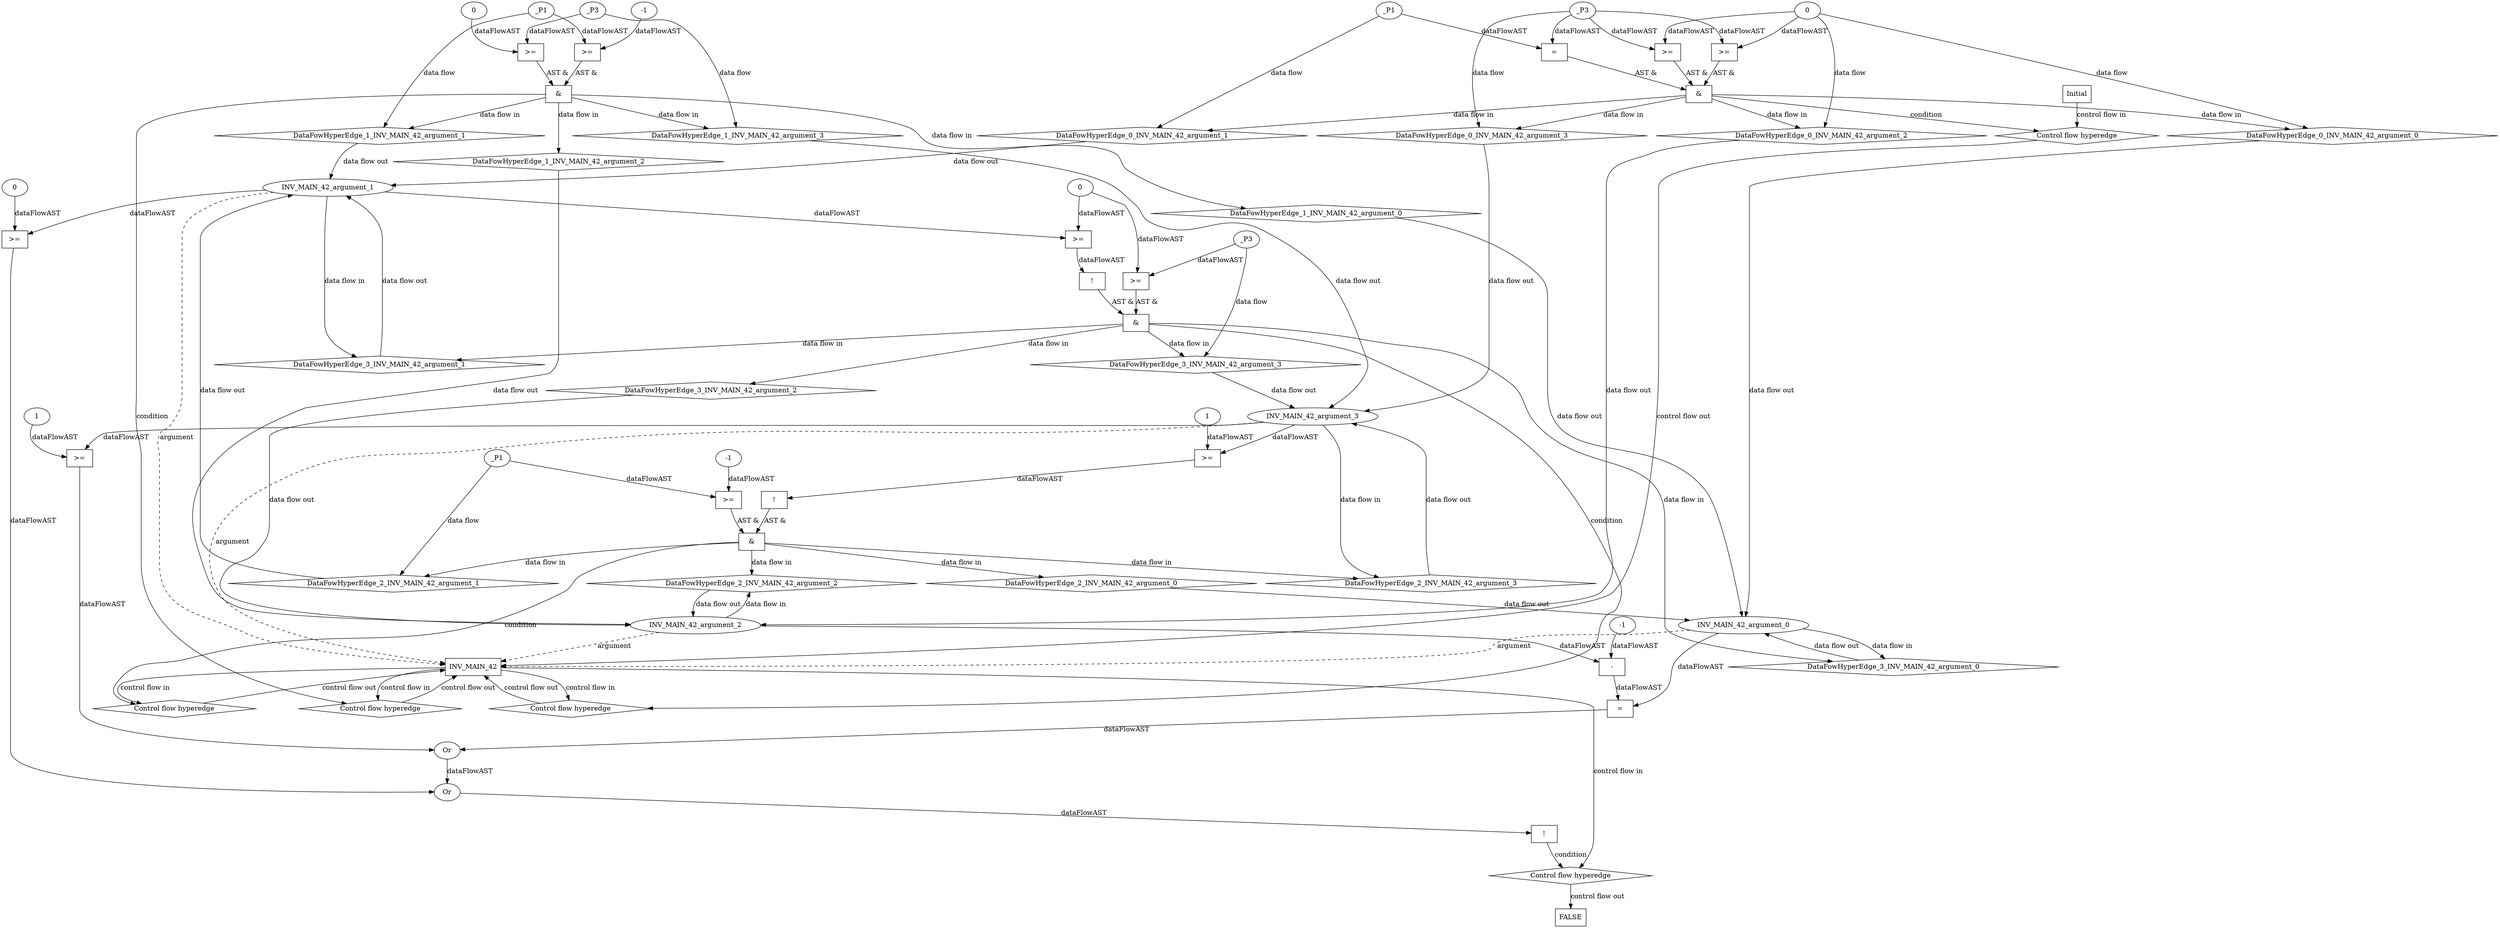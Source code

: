 digraph dag {
"INV_MAIN_42" [label="INV_MAIN_42" nodeName="INV_MAIN_42" class=cfn  shape="rect"];
FALSE [label="FALSE" nodeName=FALSE class=cfn  shape="rect"];
Initial [label="Initial" nodeName=Initial class=cfn  shape="rect"];
ControlFowHyperEdge_0 [label="Control flow hyperedge" nodeName=ControlFowHyperEdge_0 class=controlFlowHyperEdge shape="diamond"];
"Initial" -> ControlFowHyperEdge_0 [label="control flow in"]
ControlFowHyperEdge_0 -> "INV_MAIN_42" [label="control flow out"]
ControlFowHyperEdge_1 [label="Control flow hyperedge" nodeName=ControlFowHyperEdge_1 class=controlFlowHyperEdge shape="diamond"];
"INV_MAIN_42" -> ControlFowHyperEdge_1 [label="control flow in"]
ControlFowHyperEdge_1 -> "INV_MAIN_42" [label="control flow out"]
ControlFowHyperEdge_2 [label="Control flow hyperedge" nodeName=ControlFowHyperEdge_2 class=controlFlowHyperEdge shape="diamond"];
"INV_MAIN_42" -> ControlFowHyperEdge_2 [label="control flow in"]
ControlFowHyperEdge_2 -> "INV_MAIN_42" [label="control flow out"]
ControlFowHyperEdge_3 [label="Control flow hyperedge" nodeName=ControlFowHyperEdge_3 class=controlFlowHyperEdge shape="diamond"];
"INV_MAIN_42" -> ControlFowHyperEdge_3 [label="control flow in"]
ControlFowHyperEdge_3 -> "INV_MAIN_42" [label="control flow out"]
ControlFowHyperEdge_4 [label="Control flow hyperedge" nodeName=ControlFowHyperEdge_4 class=controlFlowHyperEdge shape="diamond"];
"INV_MAIN_42" -> ControlFowHyperEdge_4 [label="control flow in"]
ControlFowHyperEdge_4 -> "FALSE" [label="control flow out"]
"INV_MAIN_42_argument_0" [label="INV_MAIN_42_argument_0" nodeName=argument0 class=argument  head="INV_MAIN_42" shape="oval"];
"INV_MAIN_42_argument_0" -> "INV_MAIN_42"[label="argument" style="dashed"]
"INV_MAIN_42_argument_1" [label="INV_MAIN_42_argument_1" nodeName=argument1 class=argument  head="INV_MAIN_42" shape="oval"];
"INV_MAIN_42_argument_1" -> "INV_MAIN_42"[label="argument" style="dashed"]
"INV_MAIN_42_argument_2" [label="INV_MAIN_42_argument_2" nodeName=argument2 class=argument  head="INV_MAIN_42" shape="oval"];
"INV_MAIN_42_argument_2" -> "INV_MAIN_42"[label="argument" style="dashed"]
"INV_MAIN_42_argument_3" [label="INV_MAIN_42_argument_3" nodeName=argument3 class=argument  head="INV_MAIN_42" shape="oval"];
"INV_MAIN_42_argument_3" -> "INV_MAIN_42"[label="argument" style="dashed"]

"xxxINV_MAIN_42___Initial_0xxx_and" [label="&" nodeName="xxxINV_MAIN_42___Initial_0xxx_and" class=Operator shape="rect"];
"xxxINV_MAIN_42___Initial_0xxxguard_0_node_0" [label=">=" nodeName="xxxINV_MAIN_42___Initial_0xxxguard_0_node_0" class=Operator  shape="rect"];
"xxxINV_MAIN_42___Initial_0xxxdataFlow3_node_0" -> "xxxINV_MAIN_42___Initial_0xxxguard_0_node_0"[label="dataFlowAST"]
"xxxINV_MAIN_42___Initial_0xxxdataFlow_0_node_0" -> "xxxINV_MAIN_42___Initial_0xxxguard_0_node_0"[label="dataFlowAST"]

"xxxINV_MAIN_42___Initial_0xxxguard_0_node_0" -> "xxxINV_MAIN_42___Initial_0xxx_and" [label="AST &"];
"xxxINV_MAIN_42___Initial_0xxxguard1_node_0" [label=">=" nodeName="xxxINV_MAIN_42___Initial_0xxxguard1_node_0" class=Operator  shape="rect"];
"xxxINV_MAIN_42___Initial_0xxxdataFlow3_node_0" -> "xxxINV_MAIN_42___Initial_0xxxguard1_node_0"[label="dataFlowAST"]
"xxxINV_MAIN_42___Initial_0xxxdataFlow_0_node_0" -> "xxxINV_MAIN_42___Initial_0xxxguard1_node_0"[label="dataFlowAST"]

"xxxINV_MAIN_42___Initial_0xxxguard1_node_0" -> "xxxINV_MAIN_42___Initial_0xxx_and" [label="AST &"];
"xxxINV_MAIN_42___Initial_0xxxguard2_node_0" [label="=" nodeName="xxxINV_MAIN_42___Initial_0xxxguard2_node_0" class=Operator  shape="rect"];
"xxxINV_MAIN_42___Initial_0xxxdataFlow1_node_0" -> "xxxINV_MAIN_42___Initial_0xxxguard2_node_0"[label="dataFlowAST"]
"xxxINV_MAIN_42___Initial_0xxxdataFlow3_node_0" -> "xxxINV_MAIN_42___Initial_0xxxguard2_node_0"[label="dataFlowAST"]

"xxxINV_MAIN_42___Initial_0xxxguard2_node_0" -> "xxxINV_MAIN_42___Initial_0xxx_and" [label="AST &"];
"xxxINV_MAIN_42___Initial_0xxx_and" -> "ControlFowHyperEdge_0" [label="condition"];
"xxxINV_MAIN_42___Initial_0xxxdataFlow_0_node_0" [label="0" nodeName="xxxINV_MAIN_42___Initial_0xxxdataFlow_0_node_0" class=Literal ];

"xxxINV_MAIN_42___Initial_0xxxdataFlow_0_node_0" -> "DataFowHyperEdge_0_INV_MAIN_42_argument_0" [label="data flow"];
"xxxINV_MAIN_42___Initial_0xxxdataFlow1_node_0" [label="_P1" nodeName="xxxINV_MAIN_42___Initial_0xxxdataFlow1_node_0" class=Constant ];

"xxxINV_MAIN_42___Initial_0xxxdataFlow1_node_0" -> "DataFowHyperEdge_0_INV_MAIN_42_argument_1" [label="data flow"];

"xxxINV_MAIN_42___Initial_0xxxdataFlow_0_node_0" -> "DataFowHyperEdge_0_INV_MAIN_42_argument_2" [label="data flow"];
"xxxINV_MAIN_42___Initial_0xxxdataFlow3_node_0" [label="_P3" nodeName="xxxINV_MAIN_42___Initial_0xxxdataFlow3_node_0" class=Constant ];

"xxxINV_MAIN_42___Initial_0xxxdataFlow3_node_0" -> "DataFowHyperEdge_0_INV_MAIN_42_argument_3" [label="data flow"];
"xxxINV_MAIN_42___INV_MAIN_42_1xxx_and" [label="&" nodeName="xxxINV_MAIN_42___INV_MAIN_42_1xxx_and" class=Operator shape="rect"];
"xxxINV_MAIN_42___INV_MAIN_42_1xxxguard_0_node_0" [label=">=" nodeName="xxxINV_MAIN_42___INV_MAIN_42_1xxxguard_0_node_0" class=Operator  shape="rect"];
"xxxINV_MAIN_42___INV_MAIN_42_1xxxguard_0_node_2" [label="-1" nodeName="xxxINV_MAIN_42___INV_MAIN_42_1xxxguard_0_node_2" class=Literal ];
"xxxINV_MAIN_42___INV_MAIN_42_1xxxdataFlow_0_node_0" -> "xxxINV_MAIN_42___INV_MAIN_42_1xxxguard_0_node_0"[label="dataFlowAST"]
"xxxINV_MAIN_42___INV_MAIN_42_1xxxguard_0_node_2" -> "xxxINV_MAIN_42___INV_MAIN_42_1xxxguard_0_node_0"[label="dataFlowAST"]

"xxxINV_MAIN_42___INV_MAIN_42_1xxxguard_0_node_0" -> "xxxINV_MAIN_42___INV_MAIN_42_1xxx_and" [label="AST &"];
"xxxINV_MAIN_42___INV_MAIN_42_1xxxguard1_node_0" [label=">=" nodeName="xxxINV_MAIN_42___INV_MAIN_42_1xxxguard1_node_0" class=Operator  shape="rect"];
"xxxINV_MAIN_42___INV_MAIN_42_1xxxguard1_node_2" [label="0" nodeName="xxxINV_MAIN_42___INV_MAIN_42_1xxxguard1_node_2" class=Literal ];
"xxxINV_MAIN_42___INV_MAIN_42_1xxxdataFlow1_node_0" -> "xxxINV_MAIN_42___INV_MAIN_42_1xxxguard1_node_0"[label="dataFlowAST"]
"xxxINV_MAIN_42___INV_MAIN_42_1xxxguard1_node_2" -> "xxxINV_MAIN_42___INV_MAIN_42_1xxxguard1_node_0"[label="dataFlowAST"]

"xxxINV_MAIN_42___INV_MAIN_42_1xxxguard1_node_0" -> "xxxINV_MAIN_42___INV_MAIN_42_1xxx_and" [label="AST &"];
"xxxINV_MAIN_42___INV_MAIN_42_1xxx_and" -> "ControlFowHyperEdge_1" [label="condition"];
"xxxINV_MAIN_42___INV_MAIN_42_1xxxdataFlow_0_node_0" [label="_P1" nodeName="xxxINV_MAIN_42___INV_MAIN_42_1xxxdataFlow_0_node_0" class=Constant ];

"xxxINV_MAIN_42___INV_MAIN_42_1xxxdataFlow_0_node_0" -> "DataFowHyperEdge_1_INV_MAIN_42_argument_1" [label="data flow"];
"xxxINV_MAIN_42___INV_MAIN_42_1xxxdataFlow1_node_0" [label="_P3" nodeName="xxxINV_MAIN_42___INV_MAIN_42_1xxxdataFlow1_node_0" class=Constant ];

"xxxINV_MAIN_42___INV_MAIN_42_1xxxdataFlow1_node_0" -> "DataFowHyperEdge_1_INV_MAIN_42_argument_3" [label="data flow"];
"xxxINV_MAIN_42___INV_MAIN_42_2xxx_and" [label="&" nodeName="xxxINV_MAIN_42___INV_MAIN_42_2xxx_and" class=Operator shape="rect"];
"xxxINV_MAIN_42___INV_MAIN_42_2xxxguard_0_node_0" [label="!" nodeName="xxxINV_MAIN_42___INV_MAIN_42_2xxxguard_0_node_0" class=Operator shape="rect"];
"xxxINV_MAIN_42___INV_MAIN_42_2xxxguard_0_node_1" [label=">=" nodeName="xxxINV_MAIN_42___INV_MAIN_42_2xxxguard_0_node_1" class=Operator  shape="rect"];
"xxxINV_MAIN_42___INV_MAIN_42_2xxxguard_0_node_3" [label="1" nodeName="xxxINV_MAIN_42___INV_MAIN_42_2xxxguard_0_node_3" class=Literal ];
"xxxINV_MAIN_42___INV_MAIN_42_2xxxguard_0_node_1" -> "xxxINV_MAIN_42___INV_MAIN_42_2xxxguard_0_node_0"[label="dataFlowAST"]
"INV_MAIN_42_argument_3" -> "xxxINV_MAIN_42___INV_MAIN_42_2xxxguard_0_node_1"[label="dataFlowAST"]
"xxxINV_MAIN_42___INV_MAIN_42_2xxxguard_0_node_3" -> "xxxINV_MAIN_42___INV_MAIN_42_2xxxguard_0_node_1"[label="dataFlowAST"]

"xxxINV_MAIN_42___INV_MAIN_42_2xxxguard_0_node_0" -> "xxxINV_MAIN_42___INV_MAIN_42_2xxx_and" [label="AST &"];
"xxxINV_MAIN_42___INV_MAIN_42_2xxxguard1_node_0" [label=">=" nodeName="xxxINV_MAIN_42___INV_MAIN_42_2xxxguard1_node_0" class=Operator  shape="rect"];
"xxxINV_MAIN_42___INV_MAIN_42_2xxxguard1_node_2" [label="-1" nodeName="xxxINV_MAIN_42___INV_MAIN_42_2xxxguard1_node_2" class=Literal ];
"xxxINV_MAIN_42___INV_MAIN_42_2xxxdataFlow_0_node_0" -> "xxxINV_MAIN_42___INV_MAIN_42_2xxxguard1_node_0"[label="dataFlowAST"]
"xxxINV_MAIN_42___INV_MAIN_42_2xxxguard1_node_2" -> "xxxINV_MAIN_42___INV_MAIN_42_2xxxguard1_node_0"[label="dataFlowAST"]

"xxxINV_MAIN_42___INV_MAIN_42_2xxxguard1_node_0" -> "xxxINV_MAIN_42___INV_MAIN_42_2xxx_and" [label="AST &"];
"xxxINV_MAIN_42___INV_MAIN_42_2xxx_and" -> "ControlFowHyperEdge_2" [label="condition"];
"xxxINV_MAIN_42___INV_MAIN_42_2xxxdataFlow_0_node_0" [label="_P1" nodeName="xxxINV_MAIN_42___INV_MAIN_42_2xxxdataFlow_0_node_0" class=Constant ];

"xxxINV_MAIN_42___INV_MAIN_42_2xxxdataFlow_0_node_0" -> "DataFowHyperEdge_2_INV_MAIN_42_argument_1" [label="data flow"];
"xxxINV_MAIN_42___INV_MAIN_42_3xxx_and" [label="&" nodeName="xxxINV_MAIN_42___INV_MAIN_42_3xxx_and" class=Operator shape="rect"];
"xxxINV_MAIN_42___INV_MAIN_42_3xxxguard_0_node_0" [label=">=" nodeName="xxxINV_MAIN_42___INV_MAIN_42_3xxxguard_0_node_0" class=Operator  shape="rect"];
"xxxINV_MAIN_42___INV_MAIN_42_3xxxguard_0_node_2" [label="0" nodeName="xxxINV_MAIN_42___INV_MAIN_42_3xxxguard_0_node_2" class=Literal ];
"xxxINV_MAIN_42___INV_MAIN_42_3xxxdataFlow_0_node_0" -> "xxxINV_MAIN_42___INV_MAIN_42_3xxxguard_0_node_0"[label="dataFlowAST"]
"xxxINV_MAIN_42___INV_MAIN_42_3xxxguard_0_node_2" -> "xxxINV_MAIN_42___INV_MAIN_42_3xxxguard_0_node_0"[label="dataFlowAST"]

"xxxINV_MAIN_42___INV_MAIN_42_3xxxguard_0_node_0" -> "xxxINV_MAIN_42___INV_MAIN_42_3xxx_and" [label="AST &"];
"xxxINV_MAIN_42___INV_MAIN_42_3xxxguard1_node_0" [label="!" nodeName="xxxINV_MAIN_42___INV_MAIN_42_3xxxguard1_node_0" class=Operator shape="rect"];
"xxxINV_MAIN_42___INV_MAIN_42_3xxxguard1_node_1" [label=">=" nodeName="xxxINV_MAIN_42___INV_MAIN_42_3xxxguard1_node_1" class=Operator  shape="rect"];
"xxxINV_MAIN_42___INV_MAIN_42_3xxxguard1_node_1" -> "xxxINV_MAIN_42___INV_MAIN_42_3xxxguard1_node_0"[label="dataFlowAST"]
"INV_MAIN_42_argument_1" -> "xxxINV_MAIN_42___INV_MAIN_42_3xxxguard1_node_1"[label="dataFlowAST"]
"xxxINV_MAIN_42___INV_MAIN_42_3xxxguard_0_node_2" -> "xxxINV_MAIN_42___INV_MAIN_42_3xxxguard1_node_1"[label="dataFlowAST"]

"xxxINV_MAIN_42___INV_MAIN_42_3xxxguard1_node_0" -> "xxxINV_MAIN_42___INV_MAIN_42_3xxx_and" [label="AST &"];
"xxxINV_MAIN_42___INV_MAIN_42_3xxx_and" -> "ControlFowHyperEdge_3" [label="condition"];
"xxxINV_MAIN_42___INV_MAIN_42_3xxxdataFlow_0_node_0" [label="_P3" nodeName="xxxINV_MAIN_42___INV_MAIN_42_3xxxdataFlow_0_node_0" class=Constant ];

"xxxINV_MAIN_42___INV_MAIN_42_3xxxdataFlow_0_node_0" -> "DataFowHyperEdge_3_INV_MAIN_42_argument_3" [label="data flow"];
"xxxFALSE___INV_MAIN_42_4xxxguard_0_node_0" [label="!" nodeName="xxxFALSE___INV_MAIN_42_4xxxguard_0_node_0" class=Operator shape="rect"];
"xxxFALSE___INV_MAIN_42_4xxxguard_0_node_1" [label="Or" nodeName="xxxFALSE___INV_MAIN_42_4xxxguard_0_node_1" class=Operator ];
"xxxFALSE___INV_MAIN_42_4xxxguard_0_node_2" [label="Or" nodeName="xxxFALSE___INV_MAIN_42_4xxxguard_0_node_2" class=Operator ];
"xxxFALSE___INV_MAIN_42_4xxxguard_0_node_3" [label="=" nodeName="xxxFALSE___INV_MAIN_42_4xxxguard_0_node_3" class=Operator  shape="rect"];
"xxxFALSE___INV_MAIN_42_4xxxguard_0_node_5" [label="-" nodeName="xxxFALSE___INV_MAIN_42_4xxxguard_0_node_5" class= Operator shape="rect"];
"xxxFALSE___INV_MAIN_42_4xxxguard_0_node_7" [label="-1" nodeName="xxxFALSE___INV_MAIN_42_4xxxguard_0_node_7" class=Literal ];
"xxxFALSE___INV_MAIN_42_4xxxguard_0_node_8" [label=">=" nodeName="xxxFALSE___INV_MAIN_42_4xxxguard_0_node_8" class=Operator  shape="rect"];
"xxxFALSE___INV_MAIN_42_4xxxguard_0_node_10" [label="1" nodeName="xxxFALSE___INV_MAIN_42_4xxxguard_0_node_10" class=Literal ];
"xxxFALSE___INV_MAIN_42_4xxxguard_0_node_11" [label=">=" nodeName="xxxFALSE___INV_MAIN_42_4xxxguard_0_node_11" class=Operator  shape="rect"];
"xxxFALSE___INV_MAIN_42_4xxxguard_0_node_13" [label="0" nodeName="xxxFALSE___INV_MAIN_42_4xxxguard_0_node_13" class=Literal ];
"xxxFALSE___INV_MAIN_42_4xxxguard_0_node_1" -> "xxxFALSE___INV_MAIN_42_4xxxguard_0_node_0"[label="dataFlowAST"]
"xxxFALSE___INV_MAIN_42_4xxxguard_0_node_2" -> "xxxFALSE___INV_MAIN_42_4xxxguard_0_node_1"[label="dataFlowAST"]
"xxxFALSE___INV_MAIN_42_4xxxguard_0_node_11" -> "xxxFALSE___INV_MAIN_42_4xxxguard_0_node_1"[label="dataFlowAST"]
"xxxFALSE___INV_MAIN_42_4xxxguard_0_node_3" -> "xxxFALSE___INV_MAIN_42_4xxxguard_0_node_2"[label="dataFlowAST"]
"xxxFALSE___INV_MAIN_42_4xxxguard_0_node_8" -> "xxxFALSE___INV_MAIN_42_4xxxguard_0_node_2"[label="dataFlowAST"]
"INV_MAIN_42_argument_0" -> "xxxFALSE___INV_MAIN_42_4xxxguard_0_node_3"[label="dataFlowAST"]
"xxxFALSE___INV_MAIN_42_4xxxguard_0_node_5" -> "xxxFALSE___INV_MAIN_42_4xxxguard_0_node_3"[label="dataFlowAST"]
"INV_MAIN_42_argument_2" -> "xxxFALSE___INV_MAIN_42_4xxxguard_0_node_5"[label="dataFlowAST"]
"xxxFALSE___INV_MAIN_42_4xxxguard_0_node_7" -> "xxxFALSE___INV_MAIN_42_4xxxguard_0_node_5"[label="dataFlowAST"]
"INV_MAIN_42_argument_3" -> "xxxFALSE___INV_MAIN_42_4xxxguard_0_node_8"[label="dataFlowAST"]
"xxxFALSE___INV_MAIN_42_4xxxguard_0_node_10" -> "xxxFALSE___INV_MAIN_42_4xxxguard_0_node_8"[label="dataFlowAST"]
"INV_MAIN_42_argument_1" -> "xxxFALSE___INV_MAIN_42_4xxxguard_0_node_11"[label="dataFlowAST"]
"xxxFALSE___INV_MAIN_42_4xxxguard_0_node_13" -> "xxxFALSE___INV_MAIN_42_4xxxguard_0_node_11"[label="dataFlowAST"]

"xxxFALSE___INV_MAIN_42_4xxxguard_0_node_0" -> "ControlFowHyperEdge_4" [label="condition"];
"DataFowHyperEdge_0_INV_MAIN_42_argument_0" [label="DataFowHyperEdge_0_INV_MAIN_42_argument_0" nodeName="DataFowHyperEdge_0_INV_MAIN_42_argument_0" class=DataFlowHyperedge shape="diamond"];
"DataFowHyperEdge_0_INV_MAIN_42_argument_0" -> "INV_MAIN_42_argument_0"[label="data flow out"]
"xxxINV_MAIN_42___Initial_0xxx_and" -> "DataFowHyperEdge_0_INV_MAIN_42_argument_0"[label="data flow in"]
"DataFowHyperEdge_0_INV_MAIN_42_argument_1" [label="DataFowHyperEdge_0_INV_MAIN_42_argument_1" nodeName="DataFowHyperEdge_0_INV_MAIN_42_argument_1" class=DataFlowHyperedge shape="diamond"];
"DataFowHyperEdge_0_INV_MAIN_42_argument_1" -> "INV_MAIN_42_argument_1"[label="data flow out"]
"xxxINV_MAIN_42___Initial_0xxx_and" -> "DataFowHyperEdge_0_INV_MAIN_42_argument_1"[label="data flow in"]
"DataFowHyperEdge_0_INV_MAIN_42_argument_2" [label="DataFowHyperEdge_0_INV_MAIN_42_argument_2" nodeName="DataFowHyperEdge_0_INV_MAIN_42_argument_2" class=DataFlowHyperedge shape="diamond"];
"DataFowHyperEdge_0_INV_MAIN_42_argument_2" -> "INV_MAIN_42_argument_2"[label="data flow out"]
"xxxINV_MAIN_42___Initial_0xxx_and" -> "DataFowHyperEdge_0_INV_MAIN_42_argument_2"[label="data flow in"]
"DataFowHyperEdge_0_INV_MAIN_42_argument_3" [label="DataFowHyperEdge_0_INV_MAIN_42_argument_3" nodeName="DataFowHyperEdge_0_INV_MAIN_42_argument_3" class=DataFlowHyperedge shape="diamond"];
"DataFowHyperEdge_0_INV_MAIN_42_argument_3" -> "INV_MAIN_42_argument_3"[label="data flow out"]
"xxxINV_MAIN_42___Initial_0xxx_and" -> "DataFowHyperEdge_0_INV_MAIN_42_argument_3"[label="data flow in"]
"DataFowHyperEdge_1_INV_MAIN_42_argument_0" [label="DataFowHyperEdge_1_INV_MAIN_42_argument_0" nodeName="DataFowHyperEdge_1_INV_MAIN_42_argument_0" class=DataFlowHyperedge shape="diamond"];
"DataFowHyperEdge_1_INV_MAIN_42_argument_0" -> "INV_MAIN_42_argument_0"[label="data flow out"]
"xxxINV_MAIN_42___INV_MAIN_42_1xxx_and" -> "DataFowHyperEdge_1_INV_MAIN_42_argument_0"[label="data flow in"]
"DataFowHyperEdge_1_INV_MAIN_42_argument_1" [label="DataFowHyperEdge_1_INV_MAIN_42_argument_1" nodeName="DataFowHyperEdge_1_INV_MAIN_42_argument_1" class=DataFlowHyperedge shape="diamond"];
"DataFowHyperEdge_1_INV_MAIN_42_argument_1" -> "INV_MAIN_42_argument_1"[label="data flow out"]
"xxxINV_MAIN_42___INV_MAIN_42_1xxx_and" -> "DataFowHyperEdge_1_INV_MAIN_42_argument_1"[label="data flow in"]
"DataFowHyperEdge_1_INV_MAIN_42_argument_2" [label="DataFowHyperEdge_1_INV_MAIN_42_argument_2" nodeName="DataFowHyperEdge_1_INV_MAIN_42_argument_2" class=DataFlowHyperedge shape="diamond"];
"DataFowHyperEdge_1_INV_MAIN_42_argument_2" -> "INV_MAIN_42_argument_2"[label="data flow out"]
"xxxINV_MAIN_42___INV_MAIN_42_1xxx_and" -> "DataFowHyperEdge_1_INV_MAIN_42_argument_2"[label="data flow in"]
"DataFowHyperEdge_1_INV_MAIN_42_argument_3" [label="DataFowHyperEdge_1_INV_MAIN_42_argument_3" nodeName="DataFowHyperEdge_1_INV_MAIN_42_argument_3" class=DataFlowHyperedge shape="diamond"];
"DataFowHyperEdge_1_INV_MAIN_42_argument_3" -> "INV_MAIN_42_argument_3"[label="data flow out"]
"xxxINV_MAIN_42___INV_MAIN_42_1xxx_and" -> "DataFowHyperEdge_1_INV_MAIN_42_argument_3"[label="data flow in"]
"DataFowHyperEdge_2_INV_MAIN_42_argument_0" [label="DataFowHyperEdge_2_INV_MAIN_42_argument_0" nodeName="DataFowHyperEdge_2_INV_MAIN_42_argument_0" class=DataFlowHyperedge shape="diamond"];
"DataFowHyperEdge_2_INV_MAIN_42_argument_0" -> "INV_MAIN_42_argument_0"[label="data flow out"]
"xxxINV_MAIN_42___INV_MAIN_42_2xxx_and" -> "DataFowHyperEdge_2_INV_MAIN_42_argument_0"[label="data flow in"]
"DataFowHyperEdge_2_INV_MAIN_42_argument_1" [label="DataFowHyperEdge_2_INV_MAIN_42_argument_1" nodeName="DataFowHyperEdge_2_INV_MAIN_42_argument_1" class=DataFlowHyperedge shape="diamond"];
"DataFowHyperEdge_2_INV_MAIN_42_argument_1" -> "INV_MAIN_42_argument_1"[label="data flow out"]
"xxxINV_MAIN_42___INV_MAIN_42_2xxx_and" -> "DataFowHyperEdge_2_INV_MAIN_42_argument_1"[label="data flow in"]
"DataFowHyperEdge_2_INV_MAIN_42_argument_2" [label="DataFowHyperEdge_2_INV_MAIN_42_argument_2" nodeName="DataFowHyperEdge_2_INV_MAIN_42_argument_2" class=DataFlowHyperedge shape="diamond"];
"DataFowHyperEdge_2_INV_MAIN_42_argument_2" -> "INV_MAIN_42_argument_2"[label="data flow out"]
"xxxINV_MAIN_42___INV_MAIN_42_2xxx_and" -> "DataFowHyperEdge_2_INV_MAIN_42_argument_2"[label="data flow in"]
"DataFowHyperEdge_2_INV_MAIN_42_argument_3" [label="DataFowHyperEdge_2_INV_MAIN_42_argument_3" nodeName="DataFowHyperEdge_2_INV_MAIN_42_argument_3" class=DataFlowHyperedge shape="diamond"];
"DataFowHyperEdge_2_INV_MAIN_42_argument_3" -> "INV_MAIN_42_argument_3"[label="data flow out"]
"xxxINV_MAIN_42___INV_MAIN_42_2xxx_and" -> "DataFowHyperEdge_2_INV_MAIN_42_argument_3"[label="data flow in"]
"DataFowHyperEdge_3_INV_MAIN_42_argument_0" [label="DataFowHyperEdge_3_INV_MAIN_42_argument_0" nodeName="DataFowHyperEdge_3_INV_MAIN_42_argument_0" class=DataFlowHyperedge shape="diamond"];
"DataFowHyperEdge_3_INV_MAIN_42_argument_0" -> "INV_MAIN_42_argument_0"[label="data flow out"]
"xxxINV_MAIN_42___INV_MAIN_42_3xxx_and" -> "DataFowHyperEdge_3_INV_MAIN_42_argument_0"[label="data flow in"]
"DataFowHyperEdge_3_INV_MAIN_42_argument_1" [label="DataFowHyperEdge_3_INV_MAIN_42_argument_1" nodeName="DataFowHyperEdge_3_INV_MAIN_42_argument_1" class=DataFlowHyperedge shape="diamond"];
"DataFowHyperEdge_3_INV_MAIN_42_argument_1" -> "INV_MAIN_42_argument_1"[label="data flow out"]
"xxxINV_MAIN_42___INV_MAIN_42_3xxx_and" -> "DataFowHyperEdge_3_INV_MAIN_42_argument_1"[label="data flow in"]
"DataFowHyperEdge_3_INV_MAIN_42_argument_2" [label="DataFowHyperEdge_3_INV_MAIN_42_argument_2" nodeName="DataFowHyperEdge_3_INV_MAIN_42_argument_2" class=DataFlowHyperedge shape="diamond"];
"DataFowHyperEdge_3_INV_MAIN_42_argument_2" -> "INV_MAIN_42_argument_2"[label="data flow out"]
"xxxINV_MAIN_42___INV_MAIN_42_3xxx_and" -> "DataFowHyperEdge_3_INV_MAIN_42_argument_2"[label="data flow in"]
"DataFowHyperEdge_3_INV_MAIN_42_argument_3" [label="DataFowHyperEdge_3_INV_MAIN_42_argument_3" nodeName="DataFowHyperEdge_3_INV_MAIN_42_argument_3" class=DataFlowHyperedge shape="diamond"];
"DataFowHyperEdge_3_INV_MAIN_42_argument_3" -> "INV_MAIN_42_argument_3"[label="data flow out"]
"xxxINV_MAIN_42___INV_MAIN_42_3xxx_and" -> "DataFowHyperEdge_3_INV_MAIN_42_argument_3"[label="data flow in"]
"INV_MAIN_42_argument_2" -> "DataFowHyperEdge_2_INV_MAIN_42_argument_2"[label="data flow in"]
"INV_MAIN_42_argument_3" -> "DataFowHyperEdge_2_INV_MAIN_42_argument_3"[label="data flow in"]
"INV_MAIN_42_argument_0" -> "DataFowHyperEdge_3_INV_MAIN_42_argument_0"[label="data flow in"]
"INV_MAIN_42_argument_1" -> "DataFowHyperEdge_3_INV_MAIN_42_argument_1"[label="data flow in"]




}
